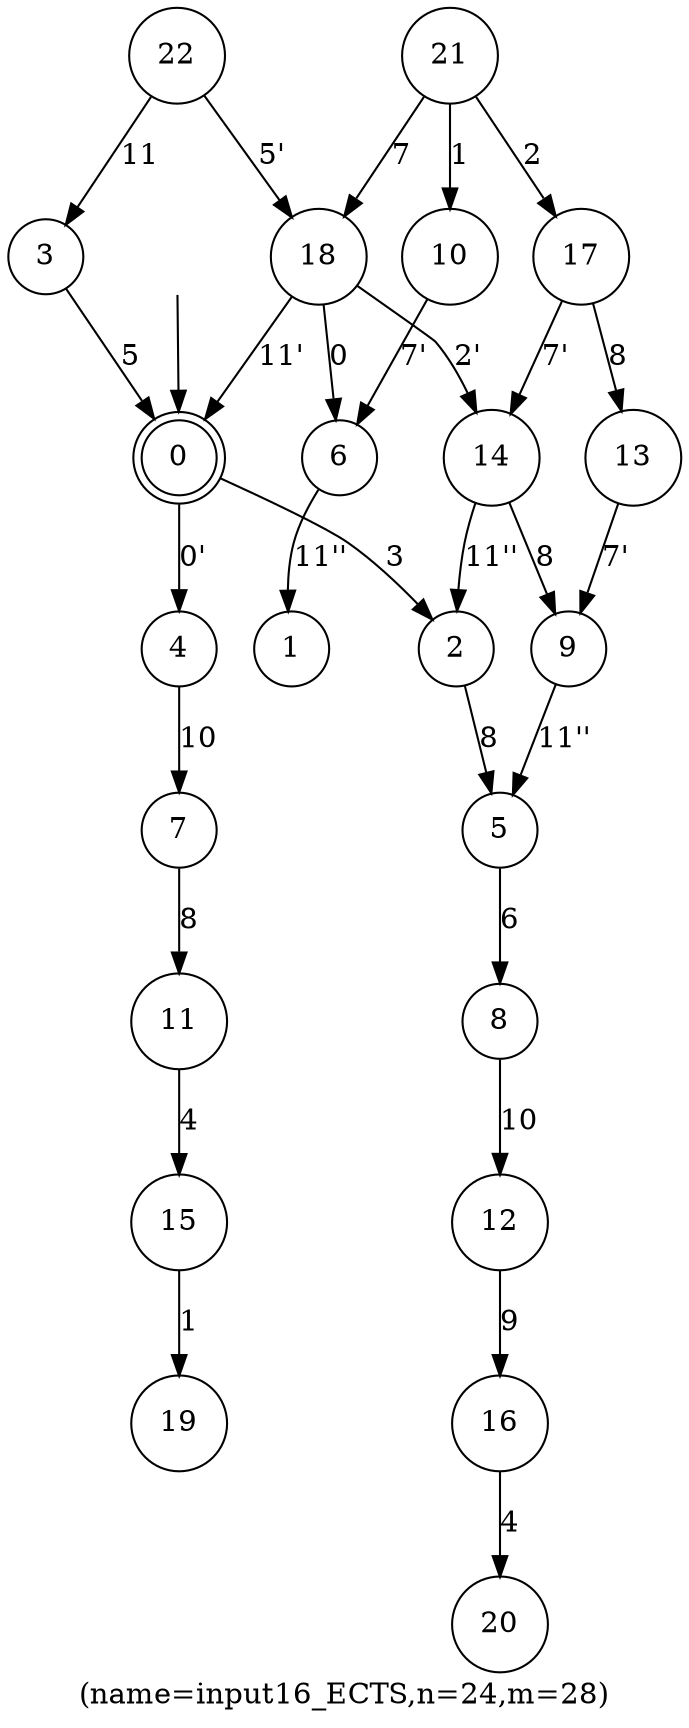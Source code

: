 digraph input16_ECTS{
	label="(name=input16_ECTS,n=24,m=28)";
	_nil [style = "invis"];
	node [shape = doublecircle]; 0;
	node [shape = circle];
	_nil -> 0;
	18->6[label="0"];
	15->19[label="1"];
	21->10[label="1"];
	21->17[label="2"];
	0->2[label="3"];
	11->15[label="4"];
	16->20[label="4"];
	3->0[label="5"];
	5->8[label="6"];
	21->18[label="7"];
	2->5[label="8"];
	7->11[label="8"];
	14->9[label="8"];
	17->13[label="8"];
	12->16[label="9"];
	4->7[label="10"];
	8->12[label="10"];
	22->3[label="11"];
	18->14[label="2'"];
	10->6[label="7'"];
	17->14[label="7'"];
	13->9[label="7'"];
	0->4[label="0'"];
	22->18[label="5'"];
	18->0[label="11'"];
	9->5[label="11''"];
	6->1[label="11''"];
	14->2[label="11''"];
}
